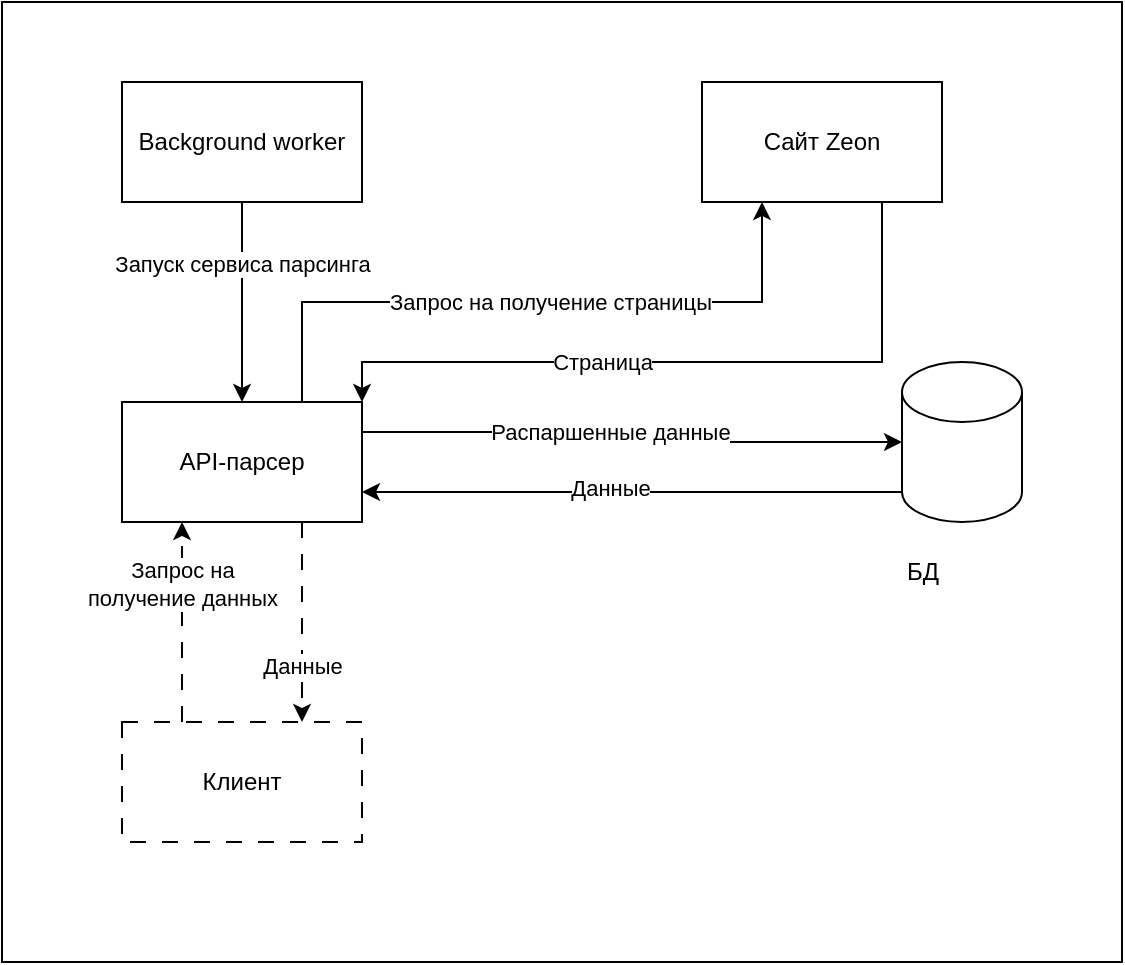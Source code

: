 <mxfile version="28.0.7">
  <diagram name="Страница — 1" id="jPUKhbYvjANX5cvcjyg5">
    <mxGraphModel dx="1244" dy="716" grid="1" gridSize="10" guides="1" tooltips="1" connect="1" arrows="1" fold="1" page="1" pageScale="1" pageWidth="827" pageHeight="1169" math="0" shadow="0">
      <root>
        <mxCell id="0" />
        <mxCell id="1" parent="0" />
        <mxCell id="OftoyVCzpQarvaOS43fA-3" value="" style="rounded=0;whiteSpace=wrap;html=1;" vertex="1" parent="1">
          <mxGeometry x="110" y="90" width="560" height="480" as="geometry" />
        </mxCell>
        <mxCell id="OftoyVCzpQarvaOS43fA-14" style="edgeStyle=orthogonalEdgeStyle;rounded=0;orthogonalLoop=1;jettySize=auto;html=1;exitX=0;exitY=1;exitDx=0;exitDy=-15;exitPerimeter=0;entryX=1;entryY=0.75;entryDx=0;entryDy=0;" edge="1" parent="1" source="OftoyVCzpQarvaOS43fA-1" target="OftoyVCzpQarvaOS43fA-5">
          <mxGeometry relative="1" as="geometry" />
        </mxCell>
        <mxCell id="OftoyVCzpQarvaOS43fA-16" value="Данные" style="edgeLabel;html=1;align=center;verticalAlign=middle;resizable=0;points=[];" vertex="1" connectable="0" parent="OftoyVCzpQarvaOS43fA-14">
          <mxGeometry x="-0.147" y="-2" relative="1" as="geometry">
            <mxPoint x="-31" as="offset" />
          </mxGeometry>
        </mxCell>
        <mxCell id="OftoyVCzpQarvaOS43fA-1" value="" style="shape=cylinder3;whiteSpace=wrap;html=1;boundedLbl=1;backgroundOutline=1;size=15;" vertex="1" parent="1">
          <mxGeometry x="560" y="270" width="60" height="80" as="geometry" />
        </mxCell>
        <mxCell id="OftoyVCzpQarvaOS43fA-2" value="БД" style="text;html=1;align=center;verticalAlign=middle;resizable=0;points=[];autosize=1;strokeColor=none;fillColor=none;" vertex="1" parent="1">
          <mxGeometry x="550" y="360" width="40" height="30" as="geometry" />
        </mxCell>
        <mxCell id="OftoyVCzpQarvaOS43fA-10" style="edgeStyle=orthogonalEdgeStyle;rounded=0;orthogonalLoop=1;jettySize=auto;html=1;exitX=0.75;exitY=1;exitDx=0;exitDy=0;entryX=0.75;entryY=0;entryDx=0;entryDy=0;dashed=1;dashPattern=8 8;" edge="1" parent="1" source="OftoyVCzpQarvaOS43fA-5" target="OftoyVCzpQarvaOS43fA-7">
          <mxGeometry relative="1" as="geometry" />
        </mxCell>
        <mxCell id="OftoyVCzpQarvaOS43fA-11" value="Данные" style="edgeLabel;html=1;align=center;verticalAlign=middle;resizable=0;points=[];" vertex="1" connectable="0" parent="OftoyVCzpQarvaOS43fA-10">
          <mxGeometry x="0.429" relative="1" as="geometry">
            <mxPoint as="offset" />
          </mxGeometry>
        </mxCell>
        <mxCell id="OftoyVCzpQarvaOS43fA-18" style="edgeStyle=orthogonalEdgeStyle;rounded=0;orthogonalLoop=1;jettySize=auto;html=1;exitX=0.75;exitY=0;exitDx=0;exitDy=0;entryX=0.25;entryY=1;entryDx=0;entryDy=0;" edge="1" parent="1" source="OftoyVCzpQarvaOS43fA-5" target="OftoyVCzpQarvaOS43fA-13">
          <mxGeometry relative="1" as="geometry" />
        </mxCell>
        <mxCell id="OftoyVCzpQarvaOS43fA-19" value="Запрос на получение страницы" style="edgeLabel;html=1;align=center;verticalAlign=middle;resizable=0;points=[];" vertex="1" connectable="0" parent="OftoyVCzpQarvaOS43fA-18">
          <mxGeometry x="0.127" y="4" relative="1" as="geometry">
            <mxPoint x="-12" y="4" as="offset" />
          </mxGeometry>
        </mxCell>
        <mxCell id="OftoyVCzpQarvaOS43fA-5" value="API-парсер" style="rounded=0;whiteSpace=wrap;html=1;" vertex="1" parent="1">
          <mxGeometry x="170" y="290" width="120" height="60" as="geometry" />
        </mxCell>
        <mxCell id="OftoyVCzpQarvaOS43fA-22" style="edgeStyle=orthogonalEdgeStyle;rounded=0;orthogonalLoop=1;jettySize=auto;html=1;exitX=0.5;exitY=1;exitDx=0;exitDy=0;entryX=0.5;entryY=0;entryDx=0;entryDy=0;" edge="1" parent="1" source="OftoyVCzpQarvaOS43fA-6" target="OftoyVCzpQarvaOS43fA-5">
          <mxGeometry relative="1" as="geometry" />
        </mxCell>
        <mxCell id="OftoyVCzpQarvaOS43fA-26" value="Запуск сервиса парсинга" style="edgeLabel;html=1;align=center;verticalAlign=middle;resizable=0;points=[];" vertex="1" connectable="0" parent="OftoyVCzpQarvaOS43fA-22">
          <mxGeometry x="-0.011" y="1" relative="1" as="geometry">
            <mxPoint x="-1" y="-19" as="offset" />
          </mxGeometry>
        </mxCell>
        <mxCell id="OftoyVCzpQarvaOS43fA-6" value="Background worker" style="rounded=0;whiteSpace=wrap;html=1;" vertex="1" parent="1">
          <mxGeometry x="170" y="130" width="120" height="60" as="geometry" />
        </mxCell>
        <mxCell id="OftoyVCzpQarvaOS43fA-8" style="edgeStyle=orthogonalEdgeStyle;rounded=0;orthogonalLoop=1;jettySize=auto;html=1;exitX=0.25;exitY=0;exitDx=0;exitDy=0;entryX=0.25;entryY=1;entryDx=0;entryDy=0;dashed=1;dashPattern=8 8;" edge="1" parent="1" source="OftoyVCzpQarvaOS43fA-7" target="OftoyVCzpQarvaOS43fA-5">
          <mxGeometry relative="1" as="geometry" />
        </mxCell>
        <mxCell id="OftoyVCzpQarvaOS43fA-9" value="Запрос на&lt;br&gt;получение данных" style="edgeLabel;html=1;align=center;verticalAlign=middle;resizable=0;points=[];" vertex="1" connectable="0" parent="OftoyVCzpQarvaOS43fA-8">
          <mxGeometry x="0.211" relative="1" as="geometry">
            <mxPoint y="-9" as="offset" />
          </mxGeometry>
        </mxCell>
        <mxCell id="OftoyVCzpQarvaOS43fA-7" value="Клиент" style="rounded=0;whiteSpace=wrap;html=1;dashed=1;dashPattern=8 8;" vertex="1" parent="1">
          <mxGeometry x="170" y="450" width="120" height="60" as="geometry" />
        </mxCell>
        <mxCell id="OftoyVCzpQarvaOS43fA-20" style="edgeStyle=orthogonalEdgeStyle;rounded=0;orthogonalLoop=1;jettySize=auto;html=1;exitX=0.75;exitY=1;exitDx=0;exitDy=0;entryX=1;entryY=0;entryDx=0;entryDy=0;" edge="1" parent="1" source="OftoyVCzpQarvaOS43fA-13" target="OftoyVCzpQarvaOS43fA-5">
          <mxGeometry relative="1" as="geometry">
            <Array as="points">
              <mxPoint x="550" y="270" />
              <mxPoint x="290" y="270" />
            </Array>
          </mxGeometry>
        </mxCell>
        <mxCell id="OftoyVCzpQarvaOS43fA-21" value="Страница" style="edgeLabel;html=1;align=center;verticalAlign=middle;resizable=0;points=[];" vertex="1" connectable="0" parent="OftoyVCzpQarvaOS43fA-20">
          <mxGeometry x="0.35" y="-3" relative="1" as="geometry">
            <mxPoint x="23" y="3" as="offset" />
          </mxGeometry>
        </mxCell>
        <mxCell id="OftoyVCzpQarvaOS43fA-13" value="Сайт Zeon" style="rounded=0;whiteSpace=wrap;html=1;" vertex="1" parent="1">
          <mxGeometry x="460" y="130" width="120" height="60" as="geometry" />
        </mxCell>
        <mxCell id="OftoyVCzpQarvaOS43fA-15" style="edgeStyle=orthogonalEdgeStyle;rounded=0;orthogonalLoop=1;jettySize=auto;html=1;exitX=1;exitY=0.25;exitDx=0;exitDy=0;entryX=0;entryY=0.5;entryDx=0;entryDy=0;entryPerimeter=0;" edge="1" parent="1" source="OftoyVCzpQarvaOS43fA-5" target="OftoyVCzpQarvaOS43fA-1">
          <mxGeometry relative="1" as="geometry" />
        </mxCell>
        <mxCell id="OftoyVCzpQarvaOS43fA-17" value="Распаршенные данные" style="edgeLabel;html=1;align=center;verticalAlign=middle;resizable=0;points=[];" vertex="1" connectable="0" parent="OftoyVCzpQarvaOS43fA-15">
          <mxGeometry x="-0.208" relative="1" as="geometry">
            <mxPoint x="15" as="offset" />
          </mxGeometry>
        </mxCell>
      </root>
    </mxGraphModel>
  </diagram>
</mxfile>
